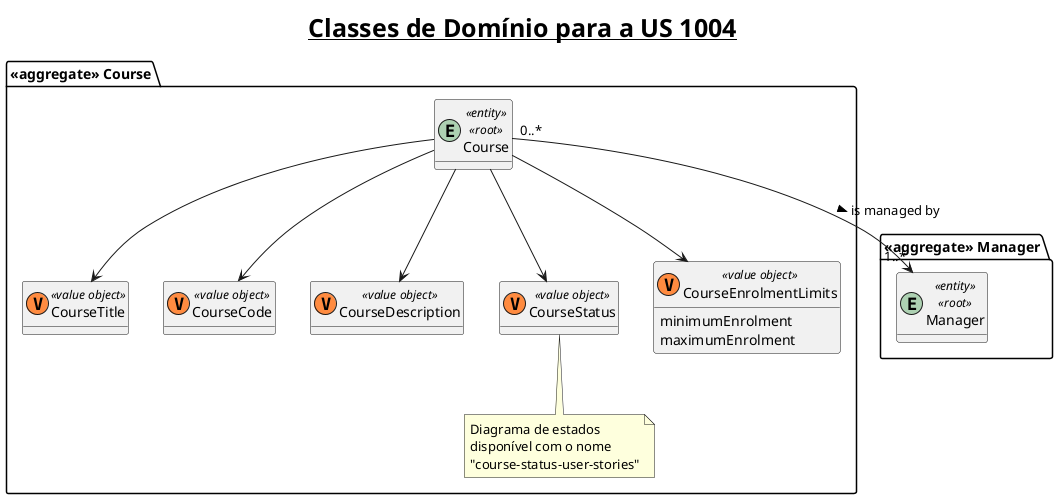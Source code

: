 @startuml

top to bottom direction

top to bottom direction

skinparam titleFontSize 25
title <u>Classes de Domínio para a US 1004</u>

hide methods
skinparam classAttributeIconSize 0

'Course
package "<<aggregate>> Course" {
    entity Course <<entity>> <<root>>
    class CourseTitle <<(V, #FF8B40) value object>>
    class CourseCode <<(V, #FF8B40) value object>>
    class CourseDescription <<(V, #FF8B40) value object>>
    class CourseStatus <<(V, #FF8B40) value object>>
    note bottom
        Diagrama de estados
        disponível com o nome
        "course-status-user-stories"
    end note
    class CourseEnrolmentLimits <<(V, #FF8B40) value object>> {
        minimumEnrolment
        maximumEnrolment
    }
}

'Manager
package "<<aggregate>> Manager" {
    entity Manager <<entity>> <<root>>
}

Course -down-> CourseTitle
Course -down-> CourseCode
Course -down-> CourseDescription
Course -down-> CourseStatus
Course -down-> CourseEnrolmentLimits
Course "0..*" --> "1..*" Manager : is managed by >

@enduml